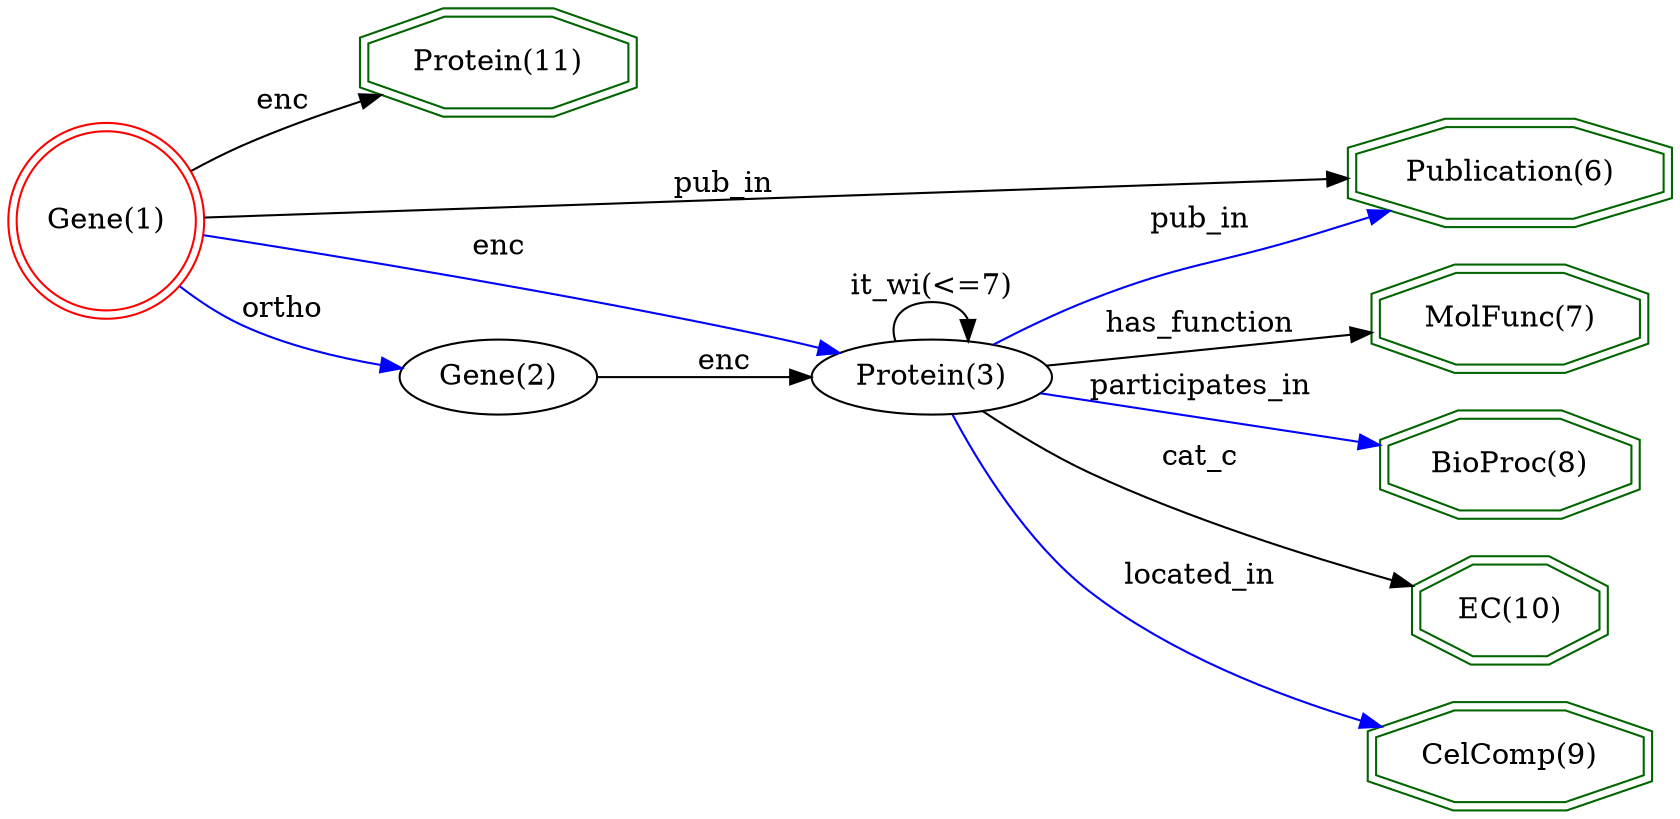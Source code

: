 digraph {
	graph [_draw_="c 9 -#fffffe00 C 7 -#ffffff P 4 0 0 0 342 692.72 342 692.72 0 ",
		bb="0,0,692.72,342",
		rankdir=LR,
		xdotversion=1.7
	];
	node [label="\N"];
	"MolFunc(7)"	[_draw_="c 7 -#006400 p 8 680.41 200.54 680.41 215.46 646.79 226 599.24 226 565.62 215.46 565.62 200.54 599.24 190 646.79 190 c 7 -#006400 \
p 8 684.42 197.61 684.42 218.39 647.4 230 598.63 230 561.61 218.39 561.61 197.61 598.63 186 647.4 186 ",
		_ldraw_="F 14 11 -Times-Roman c 7 -#000000 T 623.02 203.8 0 67.66 10 -MolFunc(7) ",
		color=darkgreen,
		height=0.61111,
		pos="623.02,208",
		shape=doubleoctagon,
		width=1.7];
	"Protein(11)"	[_draw_="c 7 -#006400 p 8 264.25 312.54 264.25 327.46 232.41 338 187.38 338 155.53 327.46 155.53 312.54 187.38 302 232.41 302 c 7 -#006400 \
p 8 268.27 309.66 268.27 330.34 233.06 342 186.73 342 151.52 330.34 151.52 309.66 186.73 298 233.06 298 ",
		_ldraw_="F 14 11 -Times-Roman c 7 -#000000 T 209.89 315.8 0 63.25 11 -Protein(11) ",
		color=darkgreen,
		height=0.61111,
		pos="209.89,320",
		shape=doubleoctagon,
		width=1.6163];
	"BioProc(8)"	[_draw_="c 7 -#006400 p 8 676.47 138.54 676.47 153.46 645.16 164 600.87 164 569.56 153.46 569.56 138.54 600.87 128 645.16 128 c 7 -#006400 \
p 8 680.47 135.67 680.47 156.33 645.81 168 600.22 168 565.56 156.33 565.56 135.67 600.22 124 645.81 124 ",
		_ldraw_="F 14 11 -Times-Roman c 7 -#000000 T 623.02 141.8 0 62.21 10 -BioProc(8) ",
		color=darkgreen,
		height=0.61111,
		pos="623.02,146",
		shape=doubleoctagon,
		width=1.5966];
	"EC(10)"	[_draw_="c 7 -#006400 p 8 662.24 76.54 662.24 91.46 639.26 102 606.77 102 583.79 91.46 583.79 76.54 606.77 66 639.26 66 c 7 -#006400 p 8 \
666.25 73.98 666.25 94.02 640.14 106 605.89 106 579.78 94.02 579.78 73.98 605.89 62 640.14 62 ",
		_ldraw_="F 14 11 -Times-Roman c 7 -#000000 T 623.02 79.8 0 41.21 6 -EC(10) ",
		color=darkgreen,
		height=0.61111,
		pos="623.02,84",
		shape=doubleoctagon,
		width=1.1977];
	"CelComp(9)"	[_draw_="c 7 -#006400 p 8 681.62 14.54 681.62 29.46 647.29 40 598.74 40 564.41 29.46 564.41 14.54 598.74 4 647.29 4 c 7 -#006400 p 8 685.61 \
11.59 685.61 32.41 647.89 44 598.14 44 560.42 32.41 560.42 11.59 598.14 0 647.89 0 ",
		_ldraw_="F 14 11 -Times-Roman c 7 -#000000 T 623.02 17.8 0 69.99 10 -CelComp(9) ",
		color=darkgreen,
		height=0.61111,
		pos="623.02,22",
		shape=doubleoctagon,
		width=1.7443];
	"Publication(6)"	[_draw_="c 7 -#006400 p 8 688.91 262.54 688.91 277.46 650.31 288 595.72 288 557.12 277.46 557.12 262.54 595.72 252 650.31 252 c 7 -#006400 \
p 8 692.92 259.49 692.92 280.51 650.85 292 595.18 292 553.11 280.51 553.11 259.49 595.18 248 650.85 248 ",
		_ldraw_="F 14 11 -Times-Roman c 7 -#000000 T 623.02 265.8 0 80.1 14 -Publication(6) ",
		color=darkgreen,
		height=0.61111,
		pos="623.02,270",
		shape=doubleoctagon,
		width=1.9362];
	"Gene(1)"	[_draw_="c 7 -#ff0000 e 43.08 249 39.15 39.15 c 7 -#ff0000 e 43.08 249 43.15 43.15 ",
		_ldraw_="F 14 11 -Times-Roman c 7 -#000000 T 43.08 244.8 0 45.86 7 -Gene(1) ",
		color=red,
		height=1.1966,
		pos="43.077,249",
		shape=doublecircle,
		width=1.1966];
	"Gene(1)" -> "Protein(11)"	[_draw_="c 7 -#000000 B 7 80 271.46 87.81 275.91 96.14 280.33 104.15 284 119.43 290.99 136.48 297.4 152.31 302.82 ",
		_hdraw_="S 5 -solid c 7 -#000000 C 7 -#000000 P 3 151.39 306.2 161.98 306.06 153.61 299.56 ",
		_ldraw_="F 14 11 -Times-Roman c 7 -#000000 T 118.93 297.8 0 19.43 3 -enc ",
		color=black,
		label=enc,
		lp="118.93,302",
		pos="e,161.98,306.06 80.002,271.46 87.814,275.91 96.142,280.33 104.15,284 119.43,290.99 136.48,297.4 152.31,302.82"];
	"Gene(1)" -> "Publication(6)"	[_draw_="c 7 -#000000 B 4 86.57 250.54 182.8 254.04 418.58 262.61 542.68 267.12 ",
		_hdraw_="S 5 -solid c 7 -#000000 C 7 -#000000 P 3 542.75 270.62 552.87 267.49 543.01 263.63 ",
		_ldraw_="F 14 11 -Times-Roman c 7 -#000000 T 305.52 261.8 0 38.89 6 -pub_in ",
		color=black,
		label=pub_in,
		lp="305.52,266",
		pos="e,552.87,267.49 86.574,250.54 182.8,254.04 418.58,262.61 542.68,267.12"];
	"Protein(3)"	[_draw_="c 7 -#000000 e 388.93 174 45.93 18 ",
		_ldraw_="F 14 11 -Times-Roman c 7 -#000000 T 388.93 169.8 0 56.77 10 -Protein(3) ",
		height=0.5,
		pos="388.93,174",
		width=1.2768];
	"Gene(1)" -> "Protein(3)"	[_draw_="c 7 -#0000ff B 7 85.71 241.61 140.75 231.59 240.61 212.58 324.97 192 330.42 190.67 336.11 189.18 341.75 187.65 ",
		_hdraw_="S 5 -solid c 7 -#0000ff C 7 -#0000ff P 3 343.07 190.91 351.77 184.86 341.2 184.17 ",
		_ldraw_="F 14 11 -Times-Roman c 7 -#000000 T 209.89 230.8 0 19.43 3 -enc ",
		color=blue,
		label=enc,
		lp="209.89,235",
		pos="e,351.77,184.86 85.708,241.61 140.75,231.59 240.61,212.58 324.97,192 330.42,190.67 336.11,189.18 341.75,187.65"];
	"Gene(2)"	[_draw_="c 7 -#000000 e 209.89 174 39.15 18 ",
		_ldraw_="F 14 11 -Times-Roman c 7 -#000000 T 209.89 169.8 0 45.86 7 -Gene(2) ",
		height=0.5,
		pos="209.89,174",
		width=1.0855];
	"Gene(1)" -> "Gene(2)"	[_draw_="c 7 -#0000ff B 7 74.99 219.47 83.86 212.24 93.92 205.12 104.15 200 122.11 191.02 143.38 185 162.05 181.04 ",
		_hdraw_="S 5 -solid c 7 -#0000ff C 7 -#0000ff P 3 162.99 184.42 172.12 179.04 161.63 177.56 ",
		_ldraw_="F 14 11 -Times-Roman c 7 -#000000 T 118.93 202.8 0 29.55 5 -ortho ",
		color=blue,
		label=ortho,
		lp="118.93,207",
		pos="e,172.12,179.04 74.986,219.47 83.861,212.24 93.922,205.12 104.15,200 122.11,191.02 143.38,185 162.05,181.04"];
	"Protein(3)" -> "MolFunc(7)"	[_draw_="c 7 -#000000 B 4 432.23 180.2 465.48 185.07 512.51 191.96 551.44 197.66 ",
		_hdraw_="S 5 -solid c 7 -#000000 C 7 -#000000 P 3 551.26 201.17 561.66 199.16 552.27 194.25 ",
		_ldraw_="F 14 11 -Times-Roman c 7 -#000000 T 494.1 197.8 0 72.32 12 -has_function ",
		color=black,
		label=has_function,
		lp="494.1,202",
		pos="e,561.66,199.16 432.23,180.2 465.48,185.07 512.51,191.96 551.44,197.66"];
	"Protein(3)" -> "BioProc(8)"	[_draw_="c 7 -#0000ff B 4 433.04 168.8 467.41 164.65 516.13 158.77 555.5 154.03 ",
		_hdraw_="S 5 -solid c 7 -#0000ff C 7 -#0000ff P 3 556.04 157.49 565.55 152.81 555.2 150.54 ",
		_ldraw_="F 14 11 -Times-Roman c 7 -#000000 T 494.1 168.8 0 82.41 15 -participates_in ",
		color=blue,
		label=participates_in,
		lp="494.1,173",
		pos="e,565.55,152.81 433.04,168.8 467.41,164.65 516.13,158.77 555.5,154.03"];
	"Protein(3)" -> "EC(10)"	[_draw_="c 7 -#000000 B 7 414.5 158.9 425.91 152.26 439.83 144.69 452.9 139 491.67 122.11 537.37 107.55 571.48 97.66 ",
		_hdraw_="S 5 -solid c 7 -#000000 C 7 -#000000 P 3 572.58 100.98 581.23 94.87 570.65 94.25 ",
		_ldraw_="F 14 11 -Times-Roman c 7 -#000000 T 494.1 141.8 0 29.53 5 -cat_c ",
		color=black,
		label=cat_c,
		lp="494.1,146",
		pos="e,581.23,94.868 414.5,158.9 425.91,152.26 439.83,144.69 452.9,139 491.67,122.11 537.37,107.55 571.48,97.657"];
	"Protein(3)" -> "CelComp(9)"	[_draw_="c 7 -#0000ff B 7 399.57 156.2 410.38 137.69 429.51 108.95 452.9 91 484.61 66.66 526.09 49.56 560.04 38.47 ",
		_hdraw_="S 5 -solid c 7 -#0000ff C 7 -#0000ff P 3 561.38 41.72 569.86 35.36 559.27 35.05 ",
		_ldraw_="F 14 11 -Times-Roman c 7 -#000000 T 494.1 93.8 0 58.31 10 -located_in ",
		color=blue,
		label=located_in,
		lp="494.1,98",
		pos="e,569.86,35.365 399.57,156.2 410.38,137.69 429.51,108.95 452.9,91 484.61,66.663 526.09,49.563 560.04,38.474"];
	"Protein(3)" -> "Publication(6)"	[_draw_="c 7 -#0000ff B 7 412.25 189.57 423.98 197.3 438.82 206.38 452.9 213 463.31 217.9 518.62 236.32 563.19 250.91 ",
		_hdraw_="S 5 -solid c 7 -#0000ff C 7 -#0000ff P 3 562.21 254.27 572.81 254.05 564.39 247.62 ",
		_ldraw_="F 14 11 -Times-Roman c 7 -#000000 T 494.1 243.8 0 38.89 6 -pub_in ",
		color=blue,
		label=pub_in,
		lp="494.1,248",
		pos="e,572.81,254.05 412.25,189.57 423.98,197.3 438.82,206.38 452.9,213 463.31,217.9 518.62,236.32 563.19,250.91"];
	"Protein(3)" -> "Protein(3)"	[_draw_="c 7 -#000000 B 7 374.29 191.41 371.56 201.09 376.44 210 388.93 210 396.74 210 401.58 206.52 403.44 201.54 ",
		_hdraw_="S 5 -solid c 7 -#000000 C 7 -#000000 P 3 406.94 201.46 403.57 191.41 399.94 201.36 ",
		_ldraw_="F 14 11 -Times-Roman c 7 -#000000 T 388.93 212.8 0 60.89 10 -it_wi(<=7) ",
		color=black,
		label="it_wi(<=7)",
		lp="388.93,217",
		pos="e,403.57,191.41 374.29,191.41 371.56,201.09 376.44,210 388.93,210 396.74,210 401.58,206.52 403.44,201.54"];
	"Gene(2)" -> "Protein(3)"	[_draw_="c 7 -#000000 B 4 249.31 174 273.66 174 305.54 174 332.6 174 ",
		_hdraw_="S 5 -solid c 7 -#000000 C 7 -#000000 P 3 332.7 177.5 342.7 174 332.7 170.5 ",
		_ldraw_="F 14 11 -Times-Roman c 7 -#000000 T 305.52 176.8 0 19.43 3 -enc ",
		color=black,
		label=enc,
		lp="305.52,181",
		pos="e,342.7,174 249.31,174 273.66,174 305.54,174 332.6,174"];
}
